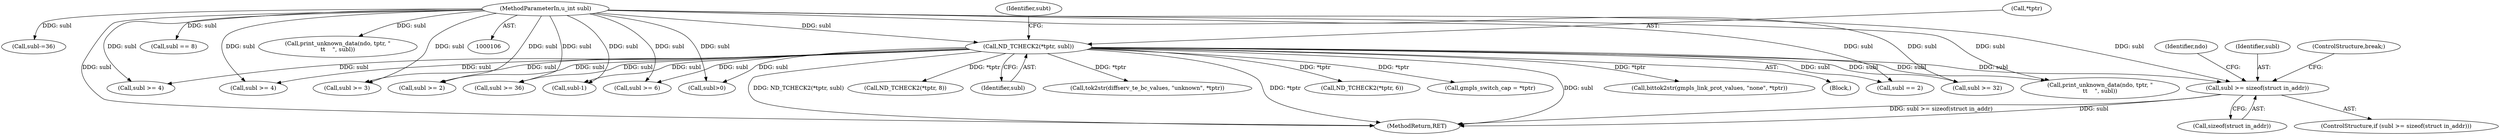 digraph "0_tcpdump_5d0d76e88ee2d3236d7e032589d6f1d4ec5f7b1e@API" {
"1000171" [label="(Call,subl >= sizeof(struct in_addr))"];
"1000132" [label="(Call,ND_TCHECK2(*tptr, subl))"];
"1000110" [label="(MethodParameterIn,u_int subl)"];
"1000600" [label="(MethodReturn,RET)"];
"1000492" [label="(Call,ND_TCHECK2(*tptr, 6))"];
"1000110" [label="(MethodParameterIn,u_int subl)"];
"1000330" [label="(Call,subl == 2)"];
"1000187" [label="(Call,subl >= 4)"];
"1000411" [label="(Call,gmpls_switch_cap = *tptr)"];
"1000360" [label="(Call,bittok2str(gmpls_link_prot_values, \"none\", *tptr))"];
"1000172" [label="(Identifier,subl)"];
"1000183" [label="(ControlStructure,break;)"];
"1000317" [label="(Call,subl >= 3)"];
"1000372" [label="(Call,subl >= 6)"];
"1000132" [label="(Call,ND_TCHECK2(*tptr, subl))"];
"1000177" [label="(Identifier,ndo)"];
"1000112" [label="(Block,)"];
"1000171" [label="(Call,subl >= sizeof(struct in_addr))"];
"1000529" [label="(Call,ND_TCHECK2(*tptr, 8))"];
"1000137" [label="(Identifier,subt)"];
"1000135" [label="(Identifier,subl)"];
"1000407" [label="(Call,subl >= 36)"];
"1000482" [label="(Call,subl-=36)"];
"1000212" [label="(Call,subl >= 32)"];
"1000133" [label="(Call,*tptr)"];
"1000262" [label="(Call,tok2str(diffserv_te_bc_values, \"unknown\", *tptr))"];
"1000587" [label="(Call,print_unknown_data(ndo, tptr, \"\n\t\t    \", subl))"];
"1000155" [label="(Call,subl == 8)"];
"1000350" [label="(Call,subl >= 2)"];
"1000576" [label="(Call,print_unknown_data(ndo, tptr, \"\n\t\t    \", subl))"];
"1000143" [label="(Call,subl >= 4)"];
"1000170" [label="(ControlStructure,if (subl >= sizeof(struct in_addr)))"];
"1000173" [label="(Call,sizeof(struct in_addr))"];
"1000570" [label="(Call,subl>0)"];
"1000278" [label="(Call,subl-1)"];
"1000171" -> "1000170"  [label="AST: "];
"1000171" -> "1000173"  [label="CFG: "];
"1000172" -> "1000171"  [label="AST: "];
"1000173" -> "1000171"  [label="AST: "];
"1000177" -> "1000171"  [label="CFG: "];
"1000183" -> "1000171"  [label="CFG: "];
"1000171" -> "1000600"  [label="DDG: subl"];
"1000171" -> "1000600"  [label="DDG: subl >= sizeof(struct in_addr)"];
"1000132" -> "1000171"  [label="DDG: subl"];
"1000110" -> "1000171"  [label="DDG: subl"];
"1000132" -> "1000112"  [label="AST: "];
"1000132" -> "1000135"  [label="CFG: "];
"1000133" -> "1000132"  [label="AST: "];
"1000135" -> "1000132"  [label="AST: "];
"1000137" -> "1000132"  [label="CFG: "];
"1000132" -> "1000600"  [label="DDG: ND_TCHECK2(*tptr, subl)"];
"1000132" -> "1000600"  [label="DDG: *tptr"];
"1000132" -> "1000600"  [label="DDG: subl"];
"1000110" -> "1000132"  [label="DDG: subl"];
"1000132" -> "1000143"  [label="DDG: subl"];
"1000132" -> "1000187"  [label="DDG: subl"];
"1000132" -> "1000212"  [label="DDG: subl"];
"1000132" -> "1000262"  [label="DDG: *tptr"];
"1000132" -> "1000278"  [label="DDG: subl"];
"1000132" -> "1000317"  [label="DDG: subl"];
"1000132" -> "1000330"  [label="DDG: subl"];
"1000132" -> "1000350"  [label="DDG: subl"];
"1000132" -> "1000360"  [label="DDG: *tptr"];
"1000132" -> "1000372"  [label="DDG: subl"];
"1000132" -> "1000407"  [label="DDG: subl"];
"1000132" -> "1000411"  [label="DDG: *tptr"];
"1000132" -> "1000492"  [label="DDG: *tptr"];
"1000132" -> "1000529"  [label="DDG: *tptr"];
"1000132" -> "1000570"  [label="DDG: subl"];
"1000132" -> "1000587"  [label="DDG: subl"];
"1000110" -> "1000106"  [label="AST: "];
"1000110" -> "1000600"  [label="DDG: subl"];
"1000110" -> "1000143"  [label="DDG: subl"];
"1000110" -> "1000155"  [label="DDG: subl"];
"1000110" -> "1000187"  [label="DDG: subl"];
"1000110" -> "1000212"  [label="DDG: subl"];
"1000110" -> "1000278"  [label="DDG: subl"];
"1000110" -> "1000317"  [label="DDG: subl"];
"1000110" -> "1000330"  [label="DDG: subl"];
"1000110" -> "1000350"  [label="DDG: subl"];
"1000110" -> "1000372"  [label="DDG: subl"];
"1000110" -> "1000407"  [label="DDG: subl"];
"1000110" -> "1000482"  [label="DDG: subl"];
"1000110" -> "1000570"  [label="DDG: subl"];
"1000110" -> "1000576"  [label="DDG: subl"];
"1000110" -> "1000587"  [label="DDG: subl"];
}
